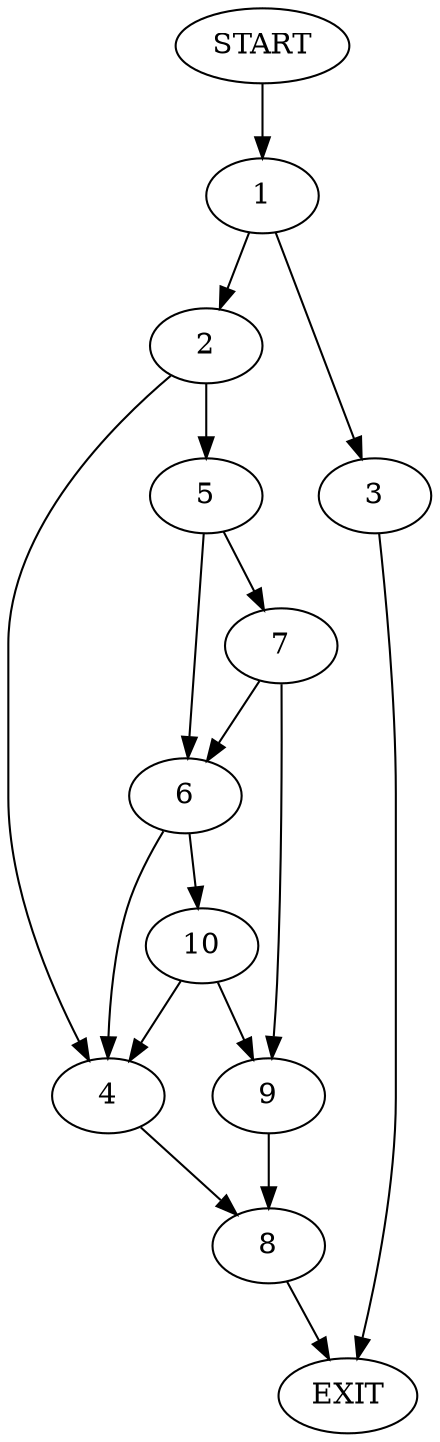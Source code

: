 digraph {
0 [label="START"]
11 [label="EXIT"]
0 -> 1
1 -> 2
1 -> 3
2 -> 4
2 -> 5
3 -> 11
5 -> 6
5 -> 7
4 -> 8
7 -> 9
7 -> 6
6 -> 10
6 -> 4
9 -> 8
10 -> 9
10 -> 4
8 -> 11
}
